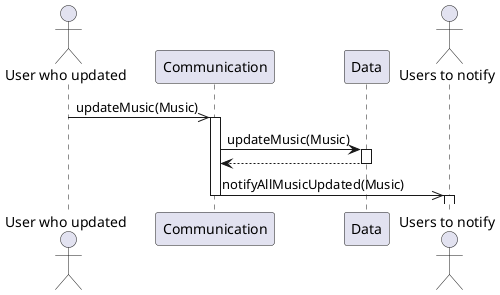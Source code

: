 @startuml Edit Music (server side)
actor "User who updated" as User1
participant Communication
participant Data
actor "Users to notify" as User2

User1 ->> Communication : updateMusic(Music)
activate Communication
Communication -> Data : updateMusic(Music)
activate Data
Data --> Communication
deactivate Data

Communication ->> User2 : notifyAllMusicUpdated(Music)
deactivate Communication
activate User2

@enduml